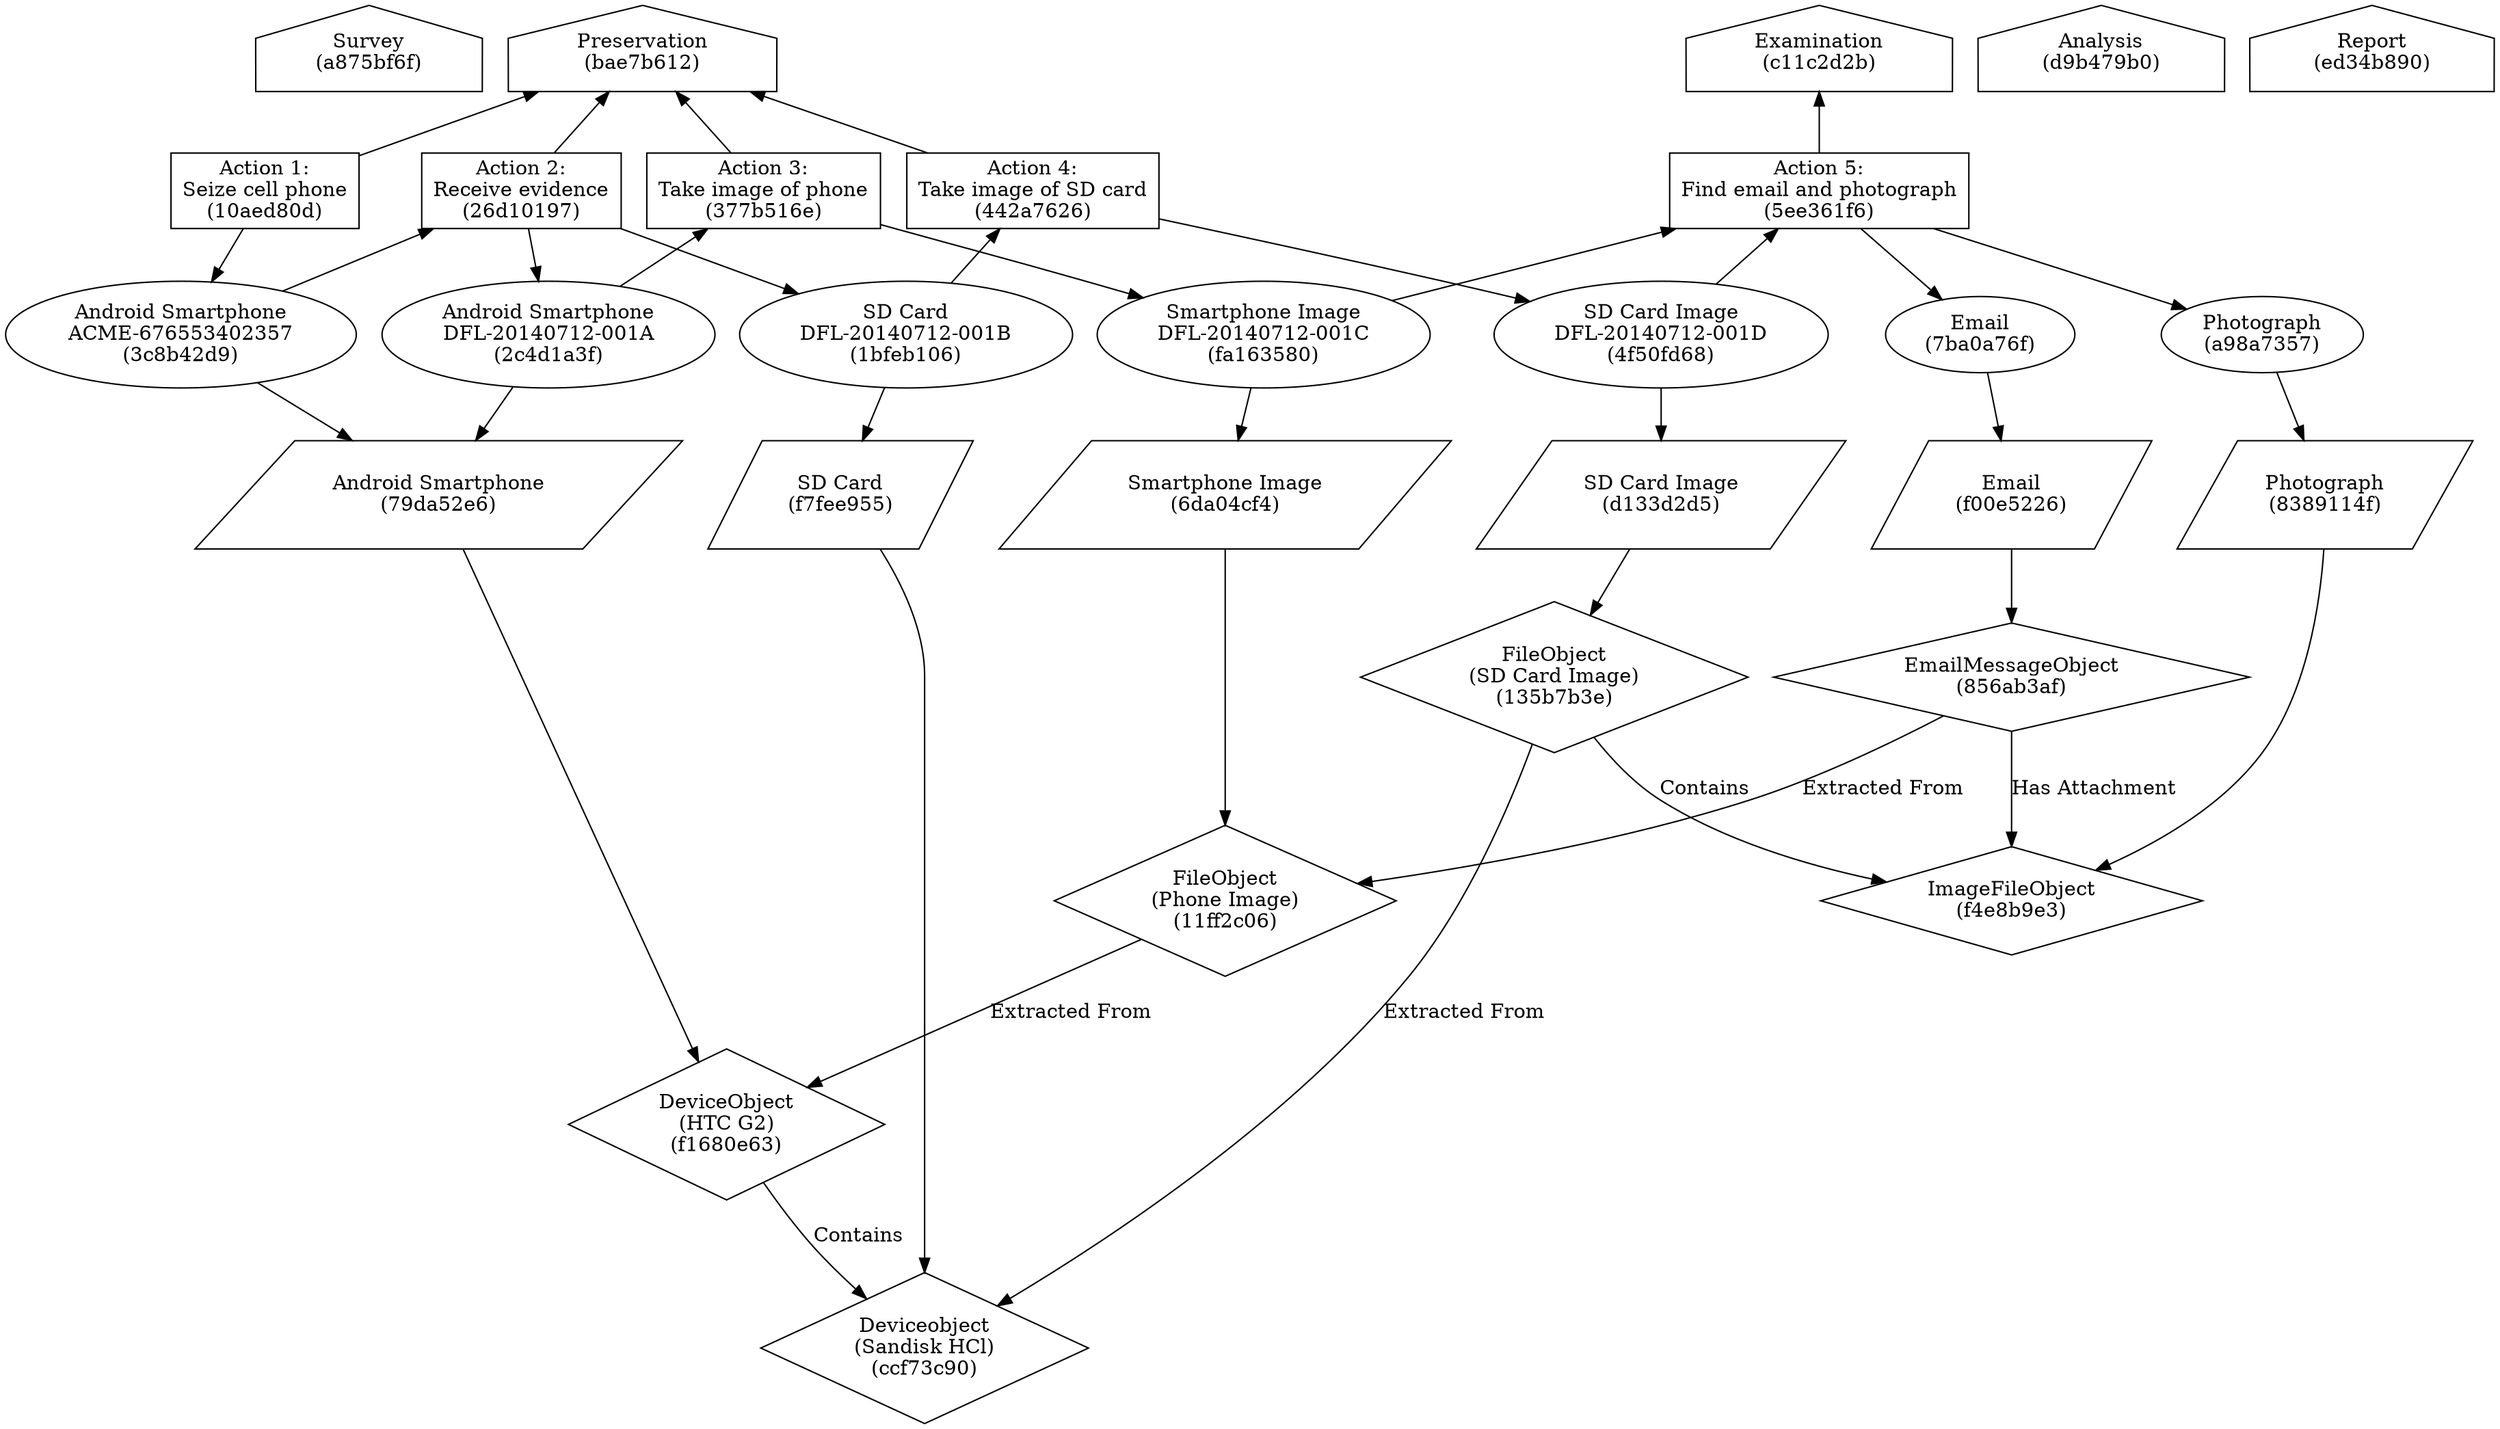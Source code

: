 /* Run with:
 *     dot -Tsvg basic_example.dot > basic_example.svg
*/

digraph {
  subgraph {
    rank=source
    phase1 [label="Survey\n(a875bf6f)" shape=house]
    phase2 [label="Preservation\n(bae7b612)" shape=house]
    phase3 [label="Examination\n(c11c2d2b)" shape=house]
    phase4 [label="Analysis\n(d9b479b0)" shape=house]
    phase5 [label="Report\n(ed34b890)" shape=house]
  }

  subgraph {
    rank=same
    action1 [label="Action 1:\nSeize cell phone\n(10aed80d)" shape=box]
    action2 [label="Action 2:\nReceive evidence\n(26d10197)" shape=box]
    action3 [label="Action 3:\nTake image of phone\n(377b516e)" shape=box]
    action4 [label="Action 4:\nTake image of SD card\n(442a7626)" shape=box]
    action5 [label="Action 5:\nFind email and photograph\n(5ee361f6)" shape=box]
  }

  action1 -> phase2
  action2 -> phase2
  action3 -> phase2
  action4 -> phase2
  action5 -> phase3

  subgraph {
    rank=same
    record1 [label="Android Smartphone\nACME-676553402357\n(3c8b42d9)"]
    record2 [label="Android Smartphone\nDFL-20140712-001A\n(2c4d1a3f)"]
    record3 [label="SD Card\nDFL-20140712-001B\n(1bfeb106)"]
    record4 [label="Smartphone Image\nDFL-20140712-001C\n(fa163580)"]
    record5 [label="SD Card Image\nDFL-20140712-001D\n(4f50fd68)"]
    record6 [label="Email\n(7ba0a76f)"]
    record7 [label="Photograph\n(a98a7357)"]
  }

  action1 -> record1
  record1 -> action2
  action2 -> record2
  action2 -> record3
  record2 -> action3
  action3 -> record4
  record3 -> action4
  action4 -> record5
  record4 -> action5
  record5 -> action5
  action5 -> record6
  action5 -> record7

  subgraph {
    rank=same
    observable1 [label="Android Smartphone\n(79da52e6)" shape=parallelogram]
    observable2 [label="SD Card\n(f7fee955)" shape=parallelogram]
    observable3 [label="Smartphone Image\n(6da04cf4)" shape=parallelogram]
    observable4 [label="SD Card Image\n(d133d2d5)" shape=parallelogram]
    observable5 [label="Photograph\n(8389114f)" shape=parallelogram]
    observable6 [label="Email\n(f00e5226)" shape=parallelogram]
  }

  record1 -> observable1
  record2 -> observable1
  record3 -> observable2
  record4 -> observable3
  record5 -> observable4
  record6 -> observable6
  record7 -> observable5

  subgraph {
    device1 [label="DeviceObject\n(HTC G2)\n(f1680e63)" shape=diamond]
    device2 [label="Deviceobject\n(Sandisk HCl)\n(ccf73c90)" shape=diamond]
    file1 [label="FileObject\n(Phone Image)\n(11ff2c06)" shape=diamond]
    file2 [label="FileObject\n(SD Card Image)\n(135b7b3e)" shape=diamond]
    image [label="ImageFileObject\n(f4e8b9e3)" shape=diamond]
    email [label="EmailMessageObject\n(856ab3af)" shape=diamond]
  }

  observable1 -> device1
  observable2 -> device2
  observable3 -> file1
  observable4 -> file2
  observable5 -> image
  observable6 -> email

  device1 -> device2 [label="Contains"]
  file1 -> device1 [label="Extracted From"]
  file2 -> device2 [label="Extracted From"]
  file2 -> image [label="Contains"]
  email -> file1 [label="Extracted From"]
  email -> image [label="Has Attachment"]
}
